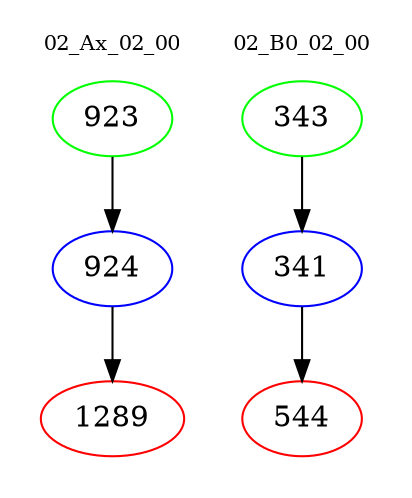 digraph{
subgraph cluster_0 {
color = white
label = "02_Ax_02_00";
fontsize=10;
T0_923 [label="923", color="green"]
T0_923 -> T0_924 [color="black"]
T0_924 [label="924", color="blue"]
T0_924 -> T0_1289 [color="black"]
T0_1289 [label="1289", color="red"]
}
subgraph cluster_1 {
color = white
label = "02_B0_02_00";
fontsize=10;
T1_343 [label="343", color="green"]
T1_343 -> T1_341 [color="black"]
T1_341 [label="341", color="blue"]
T1_341 -> T1_544 [color="black"]
T1_544 [label="544", color="red"]
}
}
